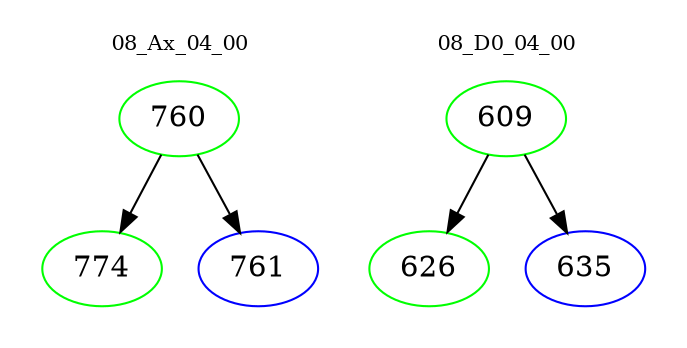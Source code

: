 digraph{
subgraph cluster_0 {
color = white
label = "08_Ax_04_00";
fontsize=10;
T0_760 [label="760", color="green"]
T0_760 -> T0_774 [color="black"]
T0_774 [label="774", color="green"]
T0_760 -> T0_761 [color="black"]
T0_761 [label="761", color="blue"]
}
subgraph cluster_1 {
color = white
label = "08_D0_04_00";
fontsize=10;
T1_609 [label="609", color="green"]
T1_609 -> T1_626 [color="black"]
T1_626 [label="626", color="green"]
T1_609 -> T1_635 [color="black"]
T1_635 [label="635", color="blue"]
}
}
